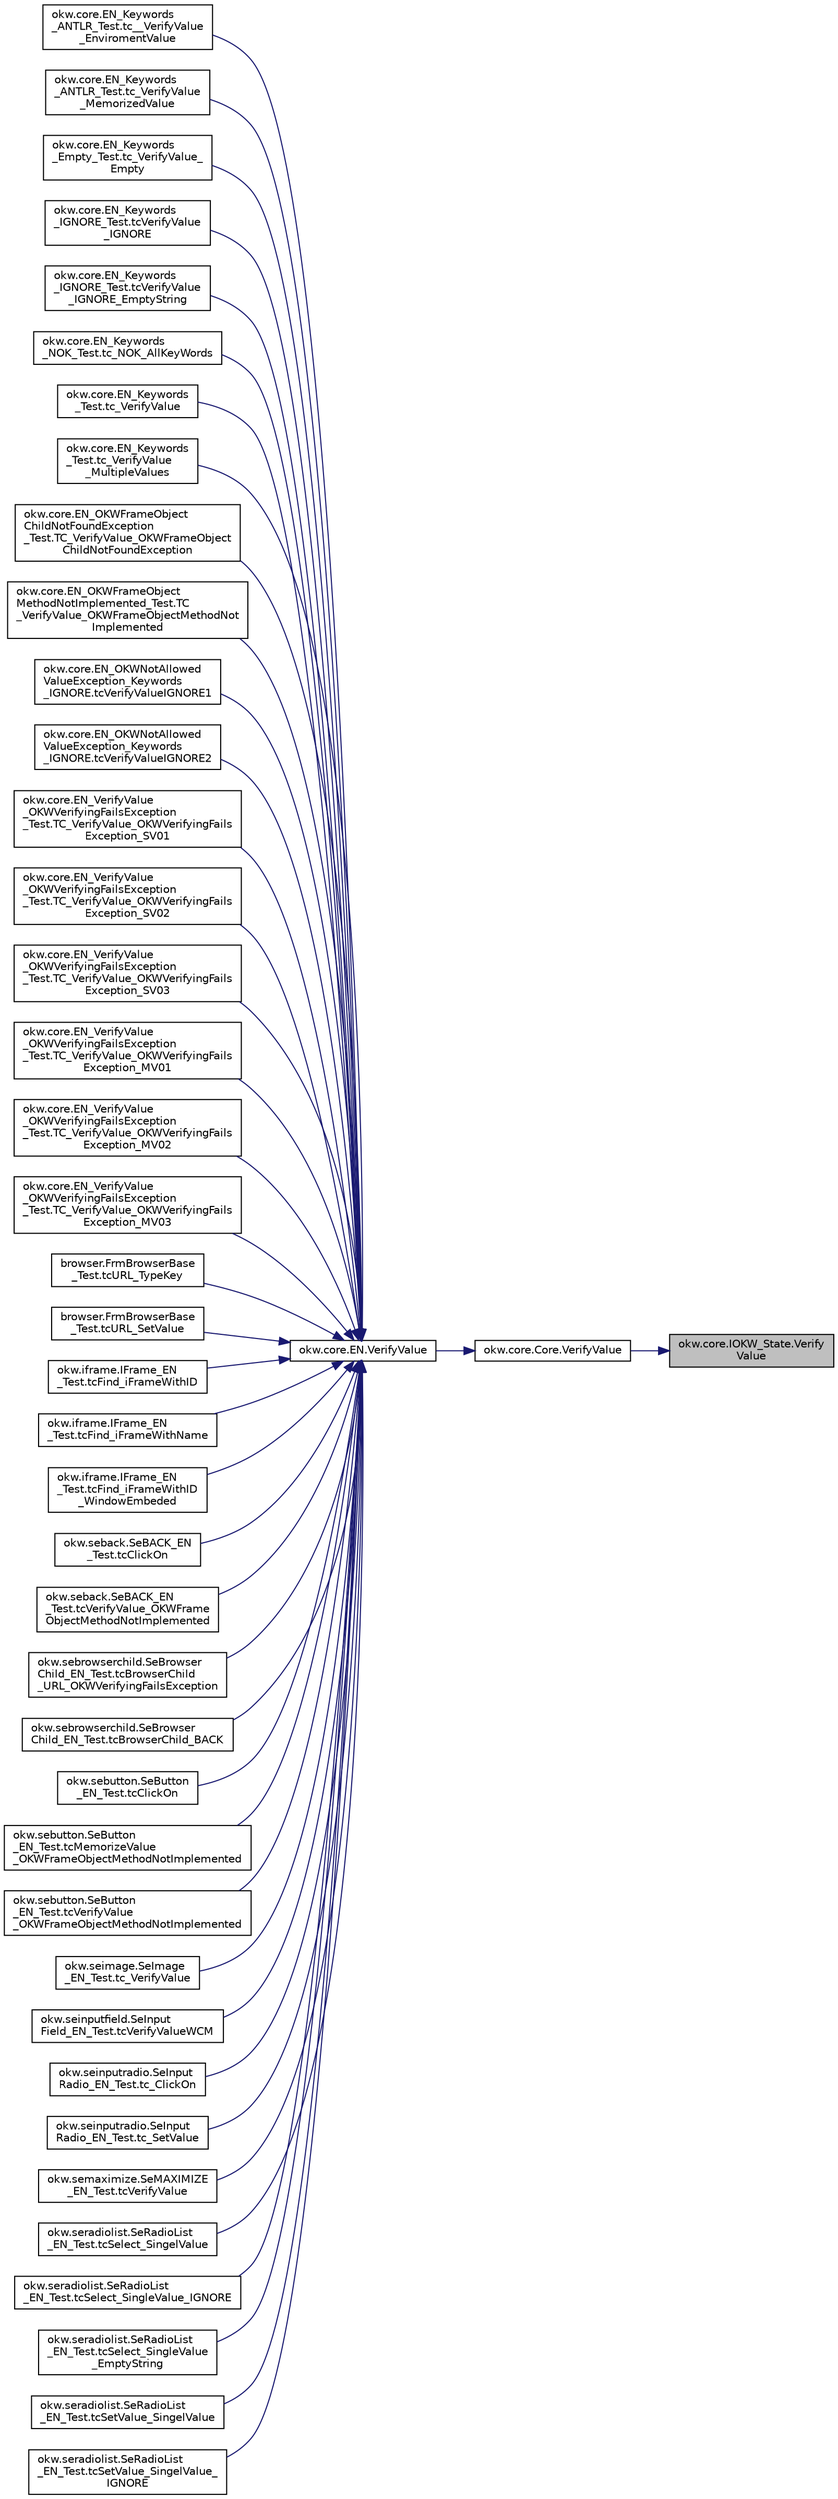 digraph "okw.core.IOKW_State.VerifyValue"
{
 // INTERACTIVE_SVG=YES
 // LATEX_PDF_SIZE
  edge [fontname="Helvetica",fontsize="10",labelfontname="Helvetica",labelfontsize="10"];
  node [fontname="Helvetica",fontsize="10",shape=record];
  rankdir="RL";
  Node4671 [label="okw.core.IOKW_State.Verify\lValue",height=0.2,width=0.4,color="black", fillcolor="grey75", style="filled", fontcolor="black",tooltip="Prüft den Standardwert eines Objektes (in den meisten Fällen ist dies der angezeigte Text)."];
  Node4671 -> Node4672 [dir="back",color="midnightblue",fontsize="10",style="solid",fontname="Helvetica"];
  Node4672 [label="okw.core.Core.VerifyValue",height=0.2,width=0.4,color="black", fillcolor="white", style="filled",URL="$classokw_1_1core_1_1_core.html#aac0d21359cfabf641db830eadeb11721",tooltip="Prüft den Standardwert eines Objektes (in den meisten Fällen ist dies der angezeigte Text)."];
  Node4672 -> Node4673 [dir="back",color="midnightblue",fontsize="10",style="solid",fontname="Helvetica"];
  Node4673 [label="okw.core.EN.VerifyValue",height=0.2,width=0.4,color="black", fillcolor="white", style="filled",URL="$classokw_1_1core_1_1_e_n.html#adb1179b7a549509b59f95a87a52e295d",tooltip="Prüft den Standardwert eines Objektes (in den meisten Fällen ist dies der angezeigte Text)."];
  Node4673 -> Node4674 [dir="back",color="midnightblue",fontsize="10",style="solid",fontname="Helvetica"];
  Node4674 [label="okw.core.EN_Keywords\l_ANTLR_Test.tc__VerifyValue\l_EnviromentValue",height=0.2,width=0.4,color="black", fillcolor="white", style="filled",URL="$classokw_1_1core_1_1_e_n___keywords___a_n_t_l_r___test.html#a69a2b4ab3ce9ac32a1301aacf331381a",tooltip=" "];
  Node4673 -> Node4675 [dir="back",color="midnightblue",fontsize="10",style="solid",fontname="Helvetica"];
  Node4675 [label="okw.core.EN_Keywords\l_ANTLR_Test.tc_VerifyValue\l_MemorizedValue",height=0.2,width=0.4,color="black", fillcolor="white", style="filled",URL="$classokw_1_1core_1_1_e_n___keywords___a_n_t_l_r___test.html#aec41defef22482ea9a32bd654540ae50",tooltip=" "];
  Node4673 -> Node4676 [dir="back",color="midnightblue",fontsize="10",style="solid",fontname="Helvetica"];
  Node4676 [label="okw.core.EN_Keywords\l_Empty_Test.tc_VerifyValue_\lEmpty",height=0.2,width=0.4,color="black", fillcolor="white", style="filled",URL="$classokw_1_1core_1_1_e_n___keywords___empty___test.html#af5ac8434525ea2d957a519050bf183bb",tooltip="Prüft \"${EMPTY}\" für das Schlüsselwort VerifyValue(string,string)"];
  Node4673 -> Node4677 [dir="back",color="midnightblue",fontsize="10",style="solid",fontname="Helvetica"];
  Node4677 [label="okw.core.EN_Keywords\l_IGNORE_Test.tcVerifyValue\l_IGNORE",height=0.2,width=0.4,color="black", fillcolor="white", style="filled",URL="$classokw_1_1core_1_1_e_n___keywords___i_g_n_o_r_e___test.html#a65d01b274cba5d1b6800f618d685c986",tooltip=" "];
  Node4673 -> Node4678 [dir="back",color="midnightblue",fontsize="10",style="solid",fontname="Helvetica"];
  Node4678 [label="okw.core.EN_Keywords\l_IGNORE_Test.tcVerifyValue\l_IGNORE_EmptyString",height=0.2,width=0.4,color="black", fillcolor="white", style="filled",URL="$classokw_1_1core_1_1_e_n___keywords___i_g_n_o_r_e___test.html#a4d3d66d9ea520254327021bf3a24a8aa",tooltip=" "];
  Node4673 -> Node4679 [dir="back",color="midnightblue",fontsize="10",style="solid",fontname="Helvetica"];
  Node4679 [label="okw.core.EN_Keywords\l_NOK_Test.tc_NOK_AllKeyWords",height=0.2,width=0.4,color="black", fillcolor="white", style="filled",URL="$classokw_1_1core_1_1_e_n___keywords___n_o_k___test.html#a81a960a2341dfb0e27da7871291c84dc",tooltip="Prüft methoden aufruf für einen einfachen Click."];
  Node4673 -> Node4680 [dir="back",color="midnightblue",fontsize="10",style="solid",fontname="Helvetica"];
  Node4680 [label="okw.core.EN_Keywords\l_Test.tc_VerifyValue",height=0.2,width=0.4,color="black", fillcolor="white", style="filled",URL="$classokw_1_1core_1_1_e_n___keywords___test.html#ae1963b1902de4e3f470bc282a5ca5e62",tooltip=" "];
  Node4673 -> Node4681 [dir="back",color="midnightblue",fontsize="10",style="solid",fontname="Helvetica"];
  Node4681 [label="okw.core.EN_Keywords\l_Test.tc_VerifyValue\l_MultipleValues",height=0.2,width=0.4,color="black", fillcolor="white", style="filled",URL="$classokw_1_1core_1_1_e_n___keywords___test.html#adf8f2d647993419c2c2d16e0c99bb10b",tooltip=" "];
  Node4673 -> Node4682 [dir="back",color="midnightblue",fontsize="10",style="solid",fontname="Helvetica"];
  Node4682 [label="okw.core.EN_OKWFrameObject\lChildNotFoundException\l_Test.TC_VerifyValue_OKWFrameObject\lChildNotFoundException",height=0.2,width=0.4,color="black", fillcolor="white", style="filled",URL="$classokw_1_1core_1_1_e_n___o_k_w_frame_object_child_not_found_exception___test.html#adb144f727fff4d22e20c58738e2f7734",tooltip="Prüft ob die Ausnahme OKWFrameObjectChildNotFoundException durch die LFC-VerifyValue ausgelöst wird,..."];
  Node4673 -> Node4683 [dir="back",color="midnightblue",fontsize="10",style="solid",fontname="Helvetica"];
  Node4683 [label="okw.core.EN_OKWFrameObject\lMethodNotImplemented_Test.TC\l_VerifyValue_OKWFrameObjectMethodNot\lImplemented",height=0.2,width=0.4,color="black", fillcolor="white", style="filled",URL="$classokw_1_1core_1_1_e_n___o_k_w_frame_object_method_not_implemented___test.html#ab6b25943f057a3fee5f94ddd0bbebcbe",tooltip="Prüft ob die Ausnahme OKWFrameObjectMethodNotImplemented von VerifyValue( FN, ExpVal ) ausgelöst wird..."];
  Node4673 -> Node4684 [dir="back",color="midnightblue",fontsize="10",style="solid",fontname="Helvetica"];
  Node4684 [label="okw.core.EN_OKWNotAllowed\lValueException_Keywords\l_IGNORE.tcVerifyValueIGNORE1",height=0.2,width=0.4,color="black", fillcolor="white", style="filled",URL="$classokw_1_1core_1_1_e_n___o_k_w_not_allowed_value_exception___keywords___i_g_n_o_r_e.html#a6e5441fb000d52828713b71e4cd24a08",tooltip="Prüft ob \"${IGNORE} \" die Ausnahme okw.exceptions.OKWNotAllowedValueException auslöst."];
  Node4673 -> Node4685 [dir="back",color="midnightblue",fontsize="10",style="solid",fontname="Helvetica"];
  Node4685 [label="okw.core.EN_OKWNotAllowed\lValueException_Keywords\l_IGNORE.tcVerifyValueIGNORE2",height=0.2,width=0.4,color="black", fillcolor="white", style="filled",URL="$classokw_1_1core_1_1_e_n___o_k_w_not_allowed_value_exception___keywords___i_g_n_o_r_e.html#ac3b08fd389d2866d54800139f75a0d24",tooltip="Prüft ob \"\"${IGNORE}${TCN}\" die Ausnahme okw.exceptions.OKWNotAllowedValueException auslöst."];
  Node4673 -> Node4686 [dir="back",color="midnightblue",fontsize="10",style="solid",fontname="Helvetica"];
  Node4686 [label="okw.core.EN_VerifyValue\l_OKWVerifyingFailsException\l_Test.TC_VerifyValue_OKWVerifyingFails\lException_SV01",height=0.2,width=0.4,color="black", fillcolor="white", style="filled",URL="$classokw_1_1core_1_1_e_n___verify_value___o_k_w_verifying_fails_exception___test.html#a1760ac92fcea63c47c9d05c5df0912b1",tooltip="Prüft, ob die Ausnahme OKWVerifyingFailsException bei einem Soll/Ist-Vergleich ausgelöst wird."];
  Node4673 -> Node4687 [dir="back",color="midnightblue",fontsize="10",style="solid",fontname="Helvetica"];
  Node4687 [label="okw.core.EN_VerifyValue\l_OKWVerifyingFailsException\l_Test.TC_VerifyValue_OKWVerifyingFails\lException_SV02",height=0.2,width=0.4,color="black", fillcolor="white", style="filled",URL="$classokw_1_1core_1_1_e_n___verify_value___o_k_w_verifying_fails_exception___test.html#a81a4ecd3707616e1c4c652269e9fde06",tooltip="Prüft, ob die Ausnahme OKWVerifyingFailsException bei einem Soll/Ist-Vergleich ausgelöst wird."];
  Node4673 -> Node4688 [dir="back",color="midnightblue",fontsize="10",style="solid",fontname="Helvetica"];
  Node4688 [label="okw.core.EN_VerifyValue\l_OKWVerifyingFailsException\l_Test.TC_VerifyValue_OKWVerifyingFails\lException_SV03",height=0.2,width=0.4,color="black", fillcolor="white", style="filled",URL="$classokw_1_1core_1_1_e_n___verify_value___o_k_w_verifying_fails_exception___test.html#a5d33f0d3723504438353b478a208a6cb",tooltip="Prüft, ob die Ausnahme OKWVerifyingFailsException bei einem Soll/Ist-Vergleich ausgelöst wird."];
  Node4673 -> Node4689 [dir="back",color="midnightblue",fontsize="10",style="solid",fontname="Helvetica"];
  Node4689 [label="okw.core.EN_VerifyValue\l_OKWVerifyingFailsException\l_Test.TC_VerifyValue_OKWVerifyingFails\lException_MV01",height=0.2,width=0.4,color="black", fillcolor="white", style="filled",URL="$classokw_1_1core_1_1_e_n___verify_value___o_k_w_verifying_fails_exception___test.html#ab4b3d6e5779c078ce4bfe7116d0cf96c",tooltip="Prüft, ob die Ausnahme OKWVerifyingFailsException bei einem Soll/Ist-Vergleich ausgelöst wird."];
  Node4673 -> Node4690 [dir="back",color="midnightblue",fontsize="10",style="solid",fontname="Helvetica"];
  Node4690 [label="okw.core.EN_VerifyValue\l_OKWVerifyingFailsException\l_Test.TC_VerifyValue_OKWVerifyingFails\lException_MV02",height=0.2,width=0.4,color="black", fillcolor="white", style="filled",URL="$classokw_1_1core_1_1_e_n___verify_value___o_k_w_verifying_fails_exception___test.html#ad4a9fd1fc57e02b0c78ceed0d8315de0",tooltip="Prüft, ob die Ausnahme OKWVerifyingFailsException bei einem Soll/Ist-Vergleich ausgelöst wird."];
  Node4673 -> Node4691 [dir="back",color="midnightblue",fontsize="10",style="solid",fontname="Helvetica"];
  Node4691 [label="okw.core.EN_VerifyValue\l_OKWVerifyingFailsException\l_Test.TC_VerifyValue_OKWVerifyingFails\lException_MV03",height=0.2,width=0.4,color="black", fillcolor="white", style="filled",URL="$classokw_1_1core_1_1_e_n___verify_value___o_k_w_verifying_fails_exception___test.html#a4a8fb8e242bfff36f1e9e3b390399d96",tooltip="Prüft, ob die Ausnahme OKWVerifyingFailsException bei einem Soll/Ist-Vergleich ausgelöst wird."];
  Node4673 -> Node4692 [dir="back",color="midnightblue",fontsize="10",style="solid",fontname="Helvetica"];
  Node4692 [label="browser.FrmBrowserBase\l_Test.tcURL_TypeKey",height=0.2,width=0.4,color="black", fillcolor="white", style="filled",URL="$classbrowser_1_1_frm_browser_base___test.html#a92a9bd4a76e27cda9ad2d68e0707240c",tooltip="Testet das Schlüsselwort TypeKey( FN, Val ) der Klasse SeURL."];
  Node4673 -> Node4693 [dir="back",color="midnightblue",fontsize="10",style="solid",fontname="Helvetica"];
  Node4693 [label="browser.FrmBrowserBase\l_Test.tcURL_SetValue",height=0.2,width=0.4,color="black", fillcolor="white", style="filled",URL="$classbrowser_1_1_frm_browser_base___test.html#aeec8207d2b5d95d4a5df71d83176f06e",tooltip="Testet das Schlüsselwort SetValue( FN ) der Klasse SeURL."];
  Node4673 -> Node4694 [dir="back",color="midnightblue",fontsize="10",style="solid",fontname="Helvetica"];
  Node4694 [label="okw.iframe.IFrame_EN\l_Test.tcFind_iFrameWithID",height=0.2,width=0.4,color="black", fillcolor="white", style="filled",URL="$classokw_1_1iframe_1_1_i_frame___e_n___test.html#adee33017452489e5a0ef80aaafb626cc",tooltip="Testet die Implementierung des Schlüsselwortes ClickOn( FN ) für Klasse SeBACK ."];
  Node4673 -> Node4695 [dir="back",color="midnightblue",fontsize="10",style="solid",fontname="Helvetica"];
  Node4695 [label="okw.iframe.IFrame_EN\l_Test.tcFind_iFrameWithName",height=0.2,width=0.4,color="black", fillcolor="white", style="filled",URL="$classokw_1_1iframe_1_1_i_frame___e_n___test.html#aab35fb15a8b81f6ff5ac834683b47b7d",tooltip="Testet die Implementierung des Schlüsselwortes ClickOn( FN ) für Klasse SeBACK ."];
  Node4673 -> Node4696 [dir="back",color="midnightblue",fontsize="10",style="solid",fontname="Helvetica"];
  Node4696 [label="okw.iframe.IFrame_EN\l_Test.tcFind_iFrameWithID\l_WindowEmbeded",height=0.2,width=0.4,color="black", fillcolor="white", style="filled",URL="$classokw_1_1iframe_1_1_i_frame___e_n___test.html#ade87d4affe77d15eee6cfc4300957347",tooltip="Testet die Implementierung des Schlüsselwortes ClickOn( FN ) für Klasse SeBACK ."];
  Node4673 -> Node4697 [dir="back",color="midnightblue",fontsize="10",style="solid",fontname="Helvetica"];
  Node4697 [label="okw.seback.SeBACK_EN\l_Test.tcClickOn",height=0.2,width=0.4,color="black", fillcolor="white", style="filled",URL="$classokw_1_1seback_1_1_se_b_a_c_k___e_n___test.html#a38cc17dd93bc6675ac5c9000bb7b2f88",tooltip="Testet die Implementierung des Schlüsselwortes ClickOn( FN ) für Klasse SeBACK ."];
  Node4673 -> Node4698 [dir="back",color="midnightblue",fontsize="10",style="solid",fontname="Helvetica"];
  Node4698 [label="okw.seback.SeBACK_EN\l_Test.tcVerifyValue_OKWFrame\lObjectMethodNotImplemented",height=0.2,width=0.4,color="black", fillcolor="white", style="filled",URL="$classokw_1_1seback_1_1_se_b_a_c_k___e_n___test.html#a3bfedd9d47a3a81a8000043a404b08c8",tooltip="Test des Schlüsselwortes \"VerifyValue( FN, ExpVal ) für SeBACK."];
  Node4673 -> Node4699 [dir="back",color="midnightblue",fontsize="10",style="solid",fontname="Helvetica"];
  Node4699 [label="okw.sebrowserchild.SeBrowser\lChild_EN_Test.tcBrowserChild\l_URL_OKWVerifyingFailsException",height=0.2,width=0.4,color="black", fillcolor="white", style="filled",URL="$classokw_1_1sebrowserchild_1_1_se_browser_child___e_n___test.html#a2f3ce16a46d55b4a2cceeb52a3283235",tooltip="Prüfen ob URL-Implemnetierung im BrowserChild vorhanden."];
  Node4673 -> Node4700 [dir="back",color="midnightblue",fontsize="10",style="solid",fontname="Helvetica"];
  Node4700 [label="okw.sebrowserchild.SeBrowser\lChild_EN_Test.tcBrowserChild_BACK",height=0.2,width=0.4,color="black", fillcolor="white", style="filled",URL="$classokw_1_1sebrowserchild_1_1_se_browser_child___e_n___test.html#a5cc12c26fcd5f8f30e7feabeffc1f88d",tooltip="Prüft ob bei nicht vorhandenem Browserchild die Exception \"\" ausgelöst wird."];
  Node4673 -> Node4701 [dir="back",color="midnightblue",fontsize="10",style="solid",fontname="Helvetica"];
  Node4701 [label="okw.sebutton.SeButton\l_EN_Test.tcClickOn",height=0.2,width=0.4,color="black", fillcolor="white", style="filled",URL="$classokw_1_1sebutton_1_1_se_button___e_n___test.html#a3e53bc3783c7938da9f5c0a65fe5970f",tooltip="Test des Schlüsselwortes ClickOn für den GUI-Adapter SeButton."];
  Node4673 -> Node4702 [dir="back",color="midnightblue",fontsize="10",style="solid",fontname="Helvetica"];
  Node4702 [label="okw.sebutton.SeButton\l_EN_Test.tcMemorizeValue\l_OKWFrameObjectMethodNotImplemented",height=0.2,width=0.4,color="black", fillcolor="white", style="filled",URL="$classokw_1_1sebutton_1_1_se_button___e_n___test.html#a0d78b201473773b645cba9916378dd3d",tooltip="Test des Schlüsselwortes MemorizeValue für den GUI-Adapter SeButton."];
  Node4673 -> Node4703 [dir="back",color="midnightblue",fontsize="10",style="solid",fontname="Helvetica"];
  Node4703 [label="okw.sebutton.SeButton\l_EN_Test.tcVerifyValue\l_OKWFrameObjectMethodNotImplemented",height=0.2,width=0.4,color="black", fillcolor="white", style="filled",URL="$classokw_1_1sebutton_1_1_se_button___e_n___test.html#a31bccc22e011c06e931c6bc8290feef8",tooltip="Test des Schlüsselwortes VerifyValue für den GUI-Adapter SeButton."];
  Node4673 -> Node4704 [dir="back",color="midnightblue",fontsize="10",style="solid",fontname="Helvetica"];
  Node4704 [label="okw.seimage.SeImage\l_EN_Test.tc_VerifyValue",height=0.2,width=0.4,color="black", fillcolor="white", style="filled",URL="$classokw_1_1seimage_1_1_se_image___e_n___test.html#a424f43dfc581c65cf747d85dba4d1edd",tooltip="Prüft VerifyValue für SeImage."];
  Node4673 -> Node4705 [dir="back",color="midnightblue",fontsize="10",style="solid",fontname="Helvetica"];
  Node4705 [label="okw.seinputfield.SeInput\lField_EN_Test.tcVerifyValueWCM",height=0.2,width=0.4,color="black", fillcolor="white", style="filled",URL="$classokw_1_1seinputfield_1_1_se_input_field___e_n___test.html#a7373d619dd181c405e1181a1fdac3f3a",tooltip="Test des Schlüsselwortes \"VerifyValueWCM( FN, ExpValu ) für SeInputText."];
  Node4673 -> Node4706 [dir="back",color="midnightblue",fontsize="10",style="solid",fontname="Helvetica"];
  Node4706 [label="okw.seinputradio.SeInput\lRadio_EN_Test.tc_ClickOn",height=0.2,width=0.4,color="black", fillcolor="white", style="filled",URL="$classokw_1_1seinputradio_1_1_se_input_radio___e_n___test.html#a9f60058d4056c5fef76fc3eed794f57c",tooltip="Test des Schlüsselwortes ClickOn() für den GUI-Adapter SeInputRadio."];
  Node4673 -> Node4707 [dir="back",color="midnightblue",fontsize="10",style="solid",fontname="Helvetica"];
  Node4707 [label="okw.seinputradio.SeInput\lRadio_EN_Test.tc_SetValue",height=0.2,width=0.4,color="black", fillcolor="white", style="filled",URL="$classokw_1_1seinputradio_1_1_se_input_radio___e_n___test.html#a669d4a497c5e5692ff6e7c5ebc5cd2c1",tooltip="Test des Schlüsselwortes SetValue( FN, Val ) für den GUI-Adapter SeInputRadio."];
  Node4673 -> Node4708 [dir="back",color="midnightblue",fontsize="10",style="solid",fontname="Helvetica"];
  Node4708 [label="okw.semaximize.SeMAXIMIZE\l_EN_Test.tcVerifyValue",height=0.2,width=0.4,color="black", fillcolor="white", style="filled",URL="$classokw_1_1semaximize_1_1_se_m_a_x_i_m_i_z_e___e_n___test.html#ae9f39ad405bec3c9d2ea2f338b25edd3",tooltip="Test des Schlüsselwortes \"VerifyValue( FN, ExpVal ) für SeMAXIMIZE."];
  Node4673 -> Node4709 [dir="back",color="midnightblue",fontsize="10",style="solid",fontname="Helvetica"];
  Node4709 [label="okw.seradiolist.SeRadioList\l_EN_Test.tcSelect_SingelValue",height=0.2,width=0.4,color="black", fillcolor="white", style="filled",URL="$classokw_1_1seradiolist_1_1_se_radio_list___e_n___test.html#a013a5053619e12d3f15cb048a5923e09",tooltip="Testziel: Prüft, ob ein einzelner Wert gewählt wird."];
  Node4673 -> Node4710 [dir="back",color="midnightblue",fontsize="10",style="solid",fontname="Helvetica"];
  Node4710 [label="okw.seradiolist.SeRadioList\l_EN_Test.tcSelect_SingleValue_IGNORE",height=0.2,width=0.4,color="black", fillcolor="white", style="filled",URL="$classokw_1_1seradiolist_1_1_se_radio_list___e_n___test.html#ab79c192a83b3c6e77be02ee5aa149431",tooltip="Prüft die Methode SeRadioList.Select(), ob \"${IGNORE}\" keine Aktivität im Objekt aulösen."];
  Node4673 -> Node4711 [dir="back",color="midnightblue",fontsize="10",style="solid",fontname="Helvetica"];
  Node4711 [label="okw.seradiolist.SeRadioList\l_EN_Test.tcSelect_SingleValue\l_EmptyString",height=0.2,width=0.4,color="black", fillcolor="white", style="filled",URL="$classokw_1_1seradiolist_1_1_se_radio_list___e_n___test.html#ae0b6d8441182b1f031786f05ca790c40",tooltip="Prüft die Methode SeRadioList.Select(), dass \"\" keine Aktivität im Objekt aulösen."];
  Node4673 -> Node4712 [dir="back",color="midnightblue",fontsize="10",style="solid",fontname="Helvetica"];
  Node4712 [label="okw.seradiolist.SeRadioList\l_EN_Test.tcSetValue_SingelValue",height=0.2,width=0.4,color="black", fillcolor="white", style="filled",URL="$classokw_1_1seradiolist_1_1_se_radio_list___e_n___test.html#a24f83cfa0aa2811c8571615c3f115eef",tooltip="Prüft die Methode SeRadioList.SetValue() ob ein einzelner Wert ausgewählt wird."];
  Node4673 -> Node4713 [dir="back",color="midnightblue",fontsize="10",style="solid",fontname="Helvetica"];
  Node4713 [label="okw.seradiolist.SeRadioList\l_EN_Test.tcSetValue_SingelValue_\lIGNORE",height=0.2,width=0.4,color="black", fillcolor="white", style="filled",URL="$classokw_1_1seradiolist_1_1_se_radio_list___e_n___test.html#a77eb849eac4bb644107a13c10c21705b",tooltip="Prüft die Methode SetValue() der Klasse SeRadioList, ob ${IGNORE} und \"\" keine Aktivität auf der GUI ..."];
}
